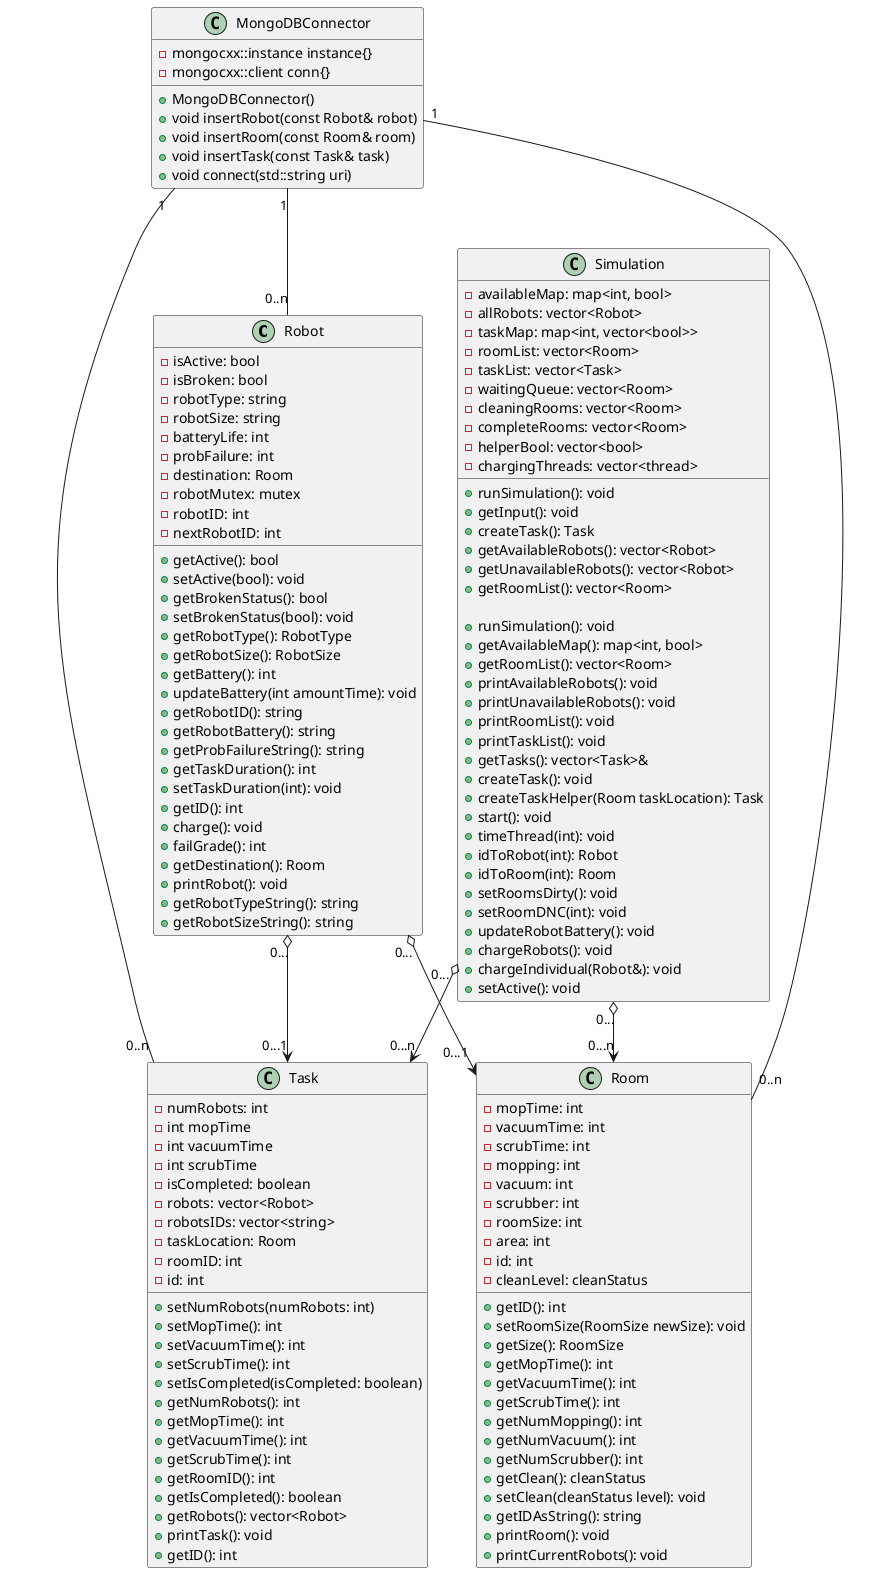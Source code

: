 @startuml classDiagrams

class Robot {
    - isActive: bool
    - isBroken: bool
    - robotType: string
    - robotSize: string
    - batteryLife: int
    - probFailure: int
    - destination: Room
    - robotMutex: mutex
    - robotID: int
    - nextRobotID: int

    + getActive(): bool 
    + setActive(bool): void
    + getBrokenStatus(): bool
    + setBrokenStatus(bool): void 
    + getRobotType(): RobotType  
    + getRobotSize(): RobotSize  
    + getBattery(): int 
    + updateBattery(int amountTime): void 
    + getRobotID(): string 
    + getRobotBattery(): string  
    + getProbFailureString(): string  
    + getTaskDuration(): int 
    + setTaskDuration(int): void 
    + getID(): int 
    + charge(): void
    + failGrade(): int 
    + getDestination(): Room
    + printRobot(): void  
    + getRobotTypeString(): string  
    + getRobotSizeString(): string
}


class MongoDBConnector {
    + MongoDBConnector()
    + void insertRobot(const Robot& robot)
    + void insertRoom(const Room& room)
    + void insertTask(const Task& task)
    + void connect(std::string uri)
    - mongocxx::instance instance{}
    - mongocxx::client conn{}
}


class Room {
    - mopTime: int
    - vacuumTime: int
    - scrubTime: int
    - mopping: int
    - vacuum: int
    - scrubber: int
    - roomSize: int
    - area: int 
    - id: int
    - cleanLevel: cleanStatus

    + getID(): int
    + setRoomSize(RoomSize newSize): void
    + getSize(): RoomSize
    + getMopTime(): int
    + getVacuumTime(): int
    + getScrubTime(): int
    + getNumMopping(): int
    + getNumVacuum(): int
    + getNumScrubber(): int
    + getClean(): cleanStatus
    + setClean(cleanStatus level): void 
    + getIDAsString(): string  
    + printRoom(): void 
    + printCurrentRobots(): void
    
}

class Simulation {
    - availableMap: map<int, bool> 
    - allRobots: vector<Robot> 
    - taskMap: map<int, vector<bool>> 
    - roomList: vector<Room>  
    - taskList: vector<Task> 
    - waitingQueue: vector<Room> 
    - cleaningRooms: vector<Room> 
    - completeRooms: vector<Room> 
    - helperBool: vector<bool> 
    - chargingThreads: vector<thread> 

    + runSimulation(): void
    + getInput(): void
    + createTask(): Task
    + getAvailableRobots(): vector<Robot>
    + getUnavailableRobots(): vector<Robot>
    + getRoomList(): vector<Room>

    + runSimulation(): void 
    + getAvailableMap(): map<int, bool> 
    + getRoomList(): vector<Room> 
    + printAvailableRobots(): void 
    + printUnavailableRobots(): void 
    + printRoomList(): void 
    + printTaskList(): void 
    + getTasks(): vector<Task>& 
    + createTask(): void 
    + createTaskHelper(Room taskLocation): Task 
    + start(): void 
    + timeThread(int): void     
    + idToRobot(int): Robot 
    + idToRoom(int): Room 
    + setRoomsDirty(): void   
    + setRoomDNC(int): void 
    + updateRobotBattery(): void 
    + chargeRobots(): void 
    + chargeIndividual(Robot&): void 
    + setActive(): void 
}

class Task {
  - numRobots: int
  - int mopTime
  - int vacuumTime
  - int scrubTime
  - isCompleted: boolean
  - robots: vector<Robot>
  - robotsIDs: vector<string>
  - taskLocation: Room
  - roomID: int
  - id: int

  + setNumRobots(numRobots: int)
  + setMopTime(): int
  + setVacuumTime(): int
  + setScrubTime(): int
  + setIsCompleted(isCompleted: boolean)
  + getNumRobots(): int
  + getMopTime(): int
  + getVacuumTime(): int
  + getScrubTime(): int
  + getRoomID(): int
  + getIsCompleted(): boolean
  + getRobots(): vector<Robot> 
  + printTask(): void
  + getID(): int
}

MongoDBConnector "1" -- "0..n" Robot 
MongoDBConnector "1" -- "0..n" Room 
MongoDBConnector "1" -- "0..n" Task 

Robot "0..." o--> "0...1" Room
Robot "0..." o--> "0...1" Task
Simulation "0..." o--> "0...n" Room
Simulation "0..." o--> "0...n" Task


@enduml
